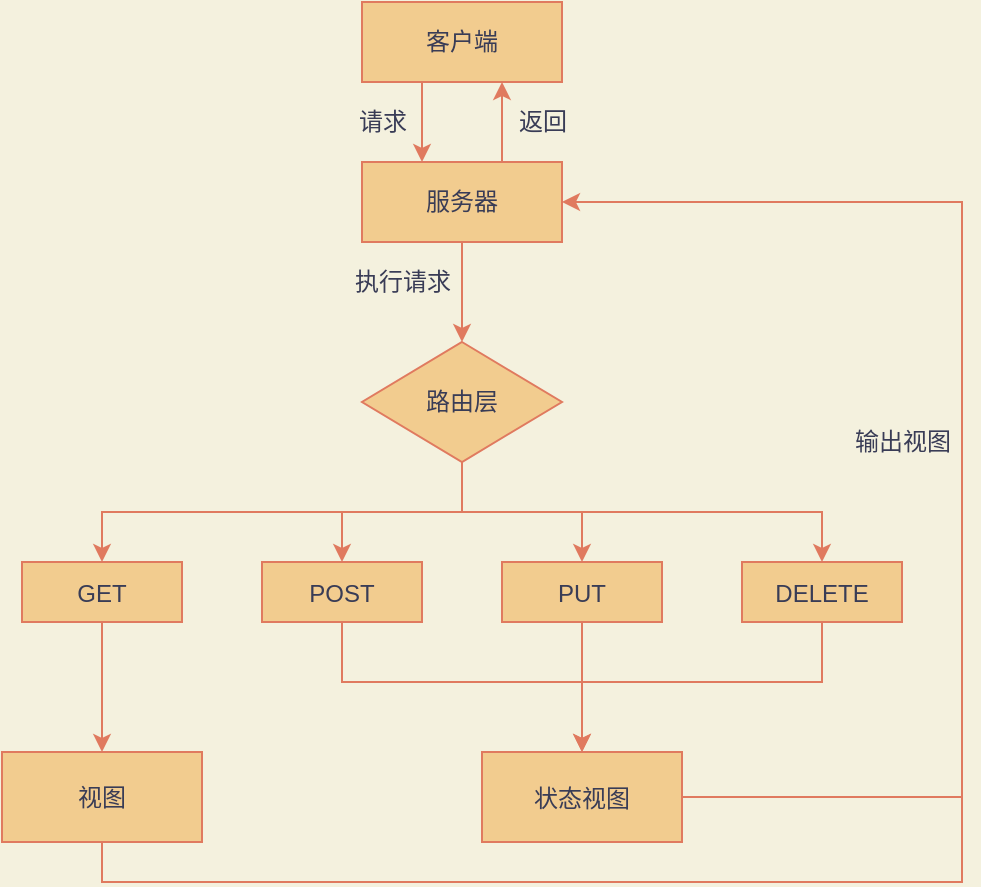 <mxfile version="15.4.0" type="device"><diagram id="WBKxr9-DJH28JtQe5nb0" name="第 1 页"><mxGraphModel dx="1024" dy="349" grid="1" gridSize="10" guides="1" tooltips="1" connect="1" arrows="1" fold="1" page="1" pageScale="1" pageWidth="827" pageHeight="1169" background="#F4F1DE" math="0" shadow="0"><root><mxCell id="0"/><mxCell id="1" parent="0"/><mxCell id="tPSjMrCKJRmiQxveINIs-3" value="" style="edgeStyle=orthogonalEdgeStyle;rounded=0;orthogonalLoop=1;jettySize=auto;html=1;labelBackgroundColor=#F4F1DE;strokeColor=#E07A5F;fontColor=#393C56;" edge="1" parent="1" source="tPSjMrCKJRmiQxveINIs-1" target="tPSjMrCKJRmiQxveINIs-2"><mxGeometry relative="1" as="geometry"><Array as="points"><mxPoint x="260" y="120"/><mxPoint x="260" y="120"/></Array></mxGeometry></mxCell><mxCell id="tPSjMrCKJRmiQxveINIs-1" value="客户端" style="rounded=0;whiteSpace=wrap;html=1;fillColor=#F2CC8F;strokeColor=#E07A5F;fontColor=#393C56;" vertex="1" parent="1"><mxGeometry x="230" y="60" width="100" height="40" as="geometry"/></mxCell><mxCell id="tPSjMrCKJRmiQxveINIs-5" value="" style="edgeStyle=orthogonalEdgeStyle;rounded=0;orthogonalLoop=1;jettySize=auto;html=1;labelBackgroundColor=#F4F1DE;strokeColor=#E07A5F;fontColor=#393C56;" edge="1" parent="1" source="tPSjMrCKJRmiQxveINIs-2" target="tPSjMrCKJRmiQxveINIs-1"><mxGeometry relative="1" as="geometry"><Array as="points"><mxPoint x="300" y="120"/><mxPoint x="300" y="120"/></Array></mxGeometry></mxCell><mxCell id="tPSjMrCKJRmiQxveINIs-8" value="" style="edgeStyle=orthogonalEdgeStyle;rounded=0;orthogonalLoop=1;jettySize=auto;html=1;labelBackgroundColor=#F4F1DE;strokeColor=#E07A5F;fontColor=#393C56;" edge="1" parent="1" source="tPSjMrCKJRmiQxveINIs-2" target="tPSjMrCKJRmiQxveINIs-7"><mxGeometry relative="1" as="geometry"/></mxCell><mxCell id="tPSjMrCKJRmiQxveINIs-2" value="服务器" style="rounded=0;whiteSpace=wrap;html=1;fillColor=#F2CC8F;strokeColor=#E07A5F;fontColor=#393C56;" vertex="1" parent="1"><mxGeometry x="230" y="140" width="100" height="40" as="geometry"/></mxCell><mxCell id="tPSjMrCKJRmiQxveINIs-4" value="请求" style="text;html=1;align=center;verticalAlign=middle;resizable=0;points=[];autosize=1;strokeColor=none;fillColor=none;fontColor=#393C56;" vertex="1" parent="1"><mxGeometry x="220" y="110" width="40" height="20" as="geometry"/></mxCell><mxCell id="tPSjMrCKJRmiQxveINIs-6" value="返回" style="text;html=1;align=center;verticalAlign=middle;resizable=0;points=[];autosize=1;strokeColor=none;fillColor=none;fontColor=#393C56;" vertex="1" parent="1"><mxGeometry x="300" y="110" width="40" height="20" as="geometry"/></mxCell><mxCell id="tPSjMrCKJRmiQxveINIs-7" value="路由层" style="rhombus;whiteSpace=wrap;html=1;rounded=0;fillColor=#F2CC8F;strokeColor=#E07A5F;fontColor=#393C56;" vertex="1" parent="1"><mxGeometry x="230" y="230" width="100" height="60" as="geometry"/></mxCell><mxCell id="tPSjMrCKJRmiQxveINIs-10" value="执行请求" style="text;html=1;align=center;verticalAlign=middle;resizable=0;points=[];autosize=1;strokeColor=none;fillColor=none;fontColor=#393C56;" vertex="1" parent="1"><mxGeometry x="220" y="190" width="60" height="20" as="geometry"/></mxCell><mxCell id="tPSjMrCKJRmiQxveINIs-21" value="" style="edgeStyle=orthogonalEdgeStyle;rounded=0;orthogonalLoop=1;jettySize=auto;html=1;labelBackgroundColor=#F4F1DE;strokeColor=#E07A5F;fontColor=#393C56;" edge="1" parent="1" source="tPSjMrCKJRmiQxveINIs-12" target="tPSjMrCKJRmiQxveINIs-20"><mxGeometry relative="1" as="geometry"/></mxCell><mxCell id="tPSjMrCKJRmiQxveINIs-12" value="GET" style="rounded=0;fillColor=#F2CC8F;strokeColor=#E07A5F;fontColor=#393C56;" vertex="1" parent="1"><mxGeometry x="60" y="340" width="80" height="30" as="geometry"/></mxCell><mxCell id="tPSjMrCKJRmiQxveINIs-13" value="" style="edgeStyle=elbowEdgeStyle;elbow=vertical;rounded=0;labelBackgroundColor=#F4F1DE;strokeColor=#E07A5F;fontColor=#393C56;" edge="1" target="tPSjMrCKJRmiQxveINIs-12" parent="1"><mxGeometry relative="1" as="geometry"><mxPoint x="280" y="290" as="sourcePoint"/></mxGeometry></mxCell><mxCell id="tPSjMrCKJRmiQxveINIs-23" value="" style="edgeStyle=orthogonalEdgeStyle;rounded=0;orthogonalLoop=1;jettySize=auto;html=1;labelBackgroundColor=#F4F1DE;strokeColor=#E07A5F;fontColor=#393C56;" edge="1" parent="1" source="tPSjMrCKJRmiQxveINIs-14" target="tPSjMrCKJRmiQxveINIs-22"><mxGeometry relative="1" as="geometry"><Array as="points"><mxPoint x="220" y="400"/><mxPoint x="340" y="400"/></Array></mxGeometry></mxCell><mxCell id="tPSjMrCKJRmiQxveINIs-14" value="POST" style="rounded=0;fillColor=#F2CC8F;strokeColor=#E07A5F;fontColor=#393C56;" vertex="1" parent="1"><mxGeometry x="180" y="340" width="80" height="30" as="geometry"/></mxCell><mxCell id="tPSjMrCKJRmiQxveINIs-15" value="" style="edgeStyle=elbowEdgeStyle;elbow=vertical;rounded=0;labelBackgroundColor=#F4F1DE;strokeColor=#E07A5F;fontColor=#393C56;" edge="1" target="tPSjMrCKJRmiQxveINIs-14" parent="1"><mxGeometry relative="1" as="geometry"><mxPoint x="280" y="290" as="sourcePoint"/></mxGeometry></mxCell><mxCell id="tPSjMrCKJRmiQxveINIs-24" value="" style="edgeStyle=orthogonalEdgeStyle;rounded=0;orthogonalLoop=1;jettySize=auto;html=1;labelBackgroundColor=#F4F1DE;strokeColor=#E07A5F;fontColor=#393C56;" edge="1" parent="1" source="tPSjMrCKJRmiQxveINIs-16" target="tPSjMrCKJRmiQxveINIs-22"><mxGeometry relative="1" as="geometry"/></mxCell><mxCell id="tPSjMrCKJRmiQxveINIs-16" value="PUT" style="rounded=0;fillColor=#F2CC8F;strokeColor=#E07A5F;fontColor=#393C56;" vertex="1" parent="1"><mxGeometry x="300" y="340" width="80" height="30" as="geometry"/></mxCell><mxCell id="tPSjMrCKJRmiQxveINIs-17" value="" style="edgeStyle=elbowEdgeStyle;elbow=vertical;rounded=0;labelBackgroundColor=#F4F1DE;strokeColor=#E07A5F;fontColor=#393C56;" edge="1" target="tPSjMrCKJRmiQxveINIs-16" parent="1"><mxGeometry relative="1" as="geometry"><mxPoint x="280" y="290" as="sourcePoint"/></mxGeometry></mxCell><mxCell id="tPSjMrCKJRmiQxveINIs-26" value="" style="edgeStyle=orthogonalEdgeStyle;rounded=0;orthogonalLoop=1;jettySize=auto;html=1;endArrow=none;endFill=0;labelBackgroundColor=#F4F1DE;strokeColor=#E07A5F;fontColor=#393C56;" edge="1" parent="1" source="tPSjMrCKJRmiQxveINIs-18"><mxGeometry relative="1" as="geometry"><mxPoint x="340" y="400" as="targetPoint"/><Array as="points"><mxPoint x="460" y="400"/><mxPoint x="450" y="400"/></Array></mxGeometry></mxCell><mxCell id="tPSjMrCKJRmiQxveINIs-18" value="DELETE" style="rounded=0;fillColor=#F2CC8F;strokeColor=#E07A5F;fontColor=#393C56;" vertex="1" parent="1"><mxGeometry x="420" y="340" width="80" height="30" as="geometry"/></mxCell><mxCell id="tPSjMrCKJRmiQxveINIs-19" value="" style="edgeStyle=elbowEdgeStyle;elbow=vertical;rounded=0;labelBackgroundColor=#F4F1DE;strokeColor=#E07A5F;fontColor=#393C56;" edge="1" target="tPSjMrCKJRmiQxveINIs-18" parent="1"><mxGeometry relative="1" as="geometry"><mxPoint x="280" y="290" as="sourcePoint"/></mxGeometry></mxCell><mxCell id="tPSjMrCKJRmiQxveINIs-31" value="" style="edgeStyle=orthogonalEdgeStyle;rounded=0;orthogonalLoop=1;jettySize=auto;html=1;endArrow=none;endFill=0;labelBackgroundColor=#F4F1DE;strokeColor=#E07A5F;fontColor=#393C56;" edge="1" parent="1" source="tPSjMrCKJRmiQxveINIs-20"><mxGeometry relative="1" as="geometry"><mxPoint x="530" y="458" as="targetPoint"/><Array as="points"><mxPoint x="100" y="500"/><mxPoint x="530" y="500"/></Array></mxGeometry></mxCell><mxCell id="tPSjMrCKJRmiQxveINIs-20" value="视图" style="whiteSpace=wrap;html=1;rounded=0;fillColor=#F2CC8F;strokeColor=#E07A5F;fontColor=#393C56;" vertex="1" parent="1"><mxGeometry x="50" y="435" width="100" height="45" as="geometry"/></mxCell><mxCell id="tPSjMrCKJRmiQxveINIs-28" value="" style="edgeStyle=orthogonalEdgeStyle;rounded=0;orthogonalLoop=1;jettySize=auto;html=1;endArrow=classic;endFill=1;entryX=1;entryY=0.5;entryDx=0;entryDy=0;labelBackgroundColor=#F4F1DE;strokeColor=#E07A5F;fontColor=#393C56;" edge="1" parent="1" source="tPSjMrCKJRmiQxveINIs-22" target="tPSjMrCKJRmiQxveINIs-2"><mxGeometry relative="1" as="geometry"><mxPoint x="600" y="230" as="targetPoint"/><Array as="points"><mxPoint x="530" y="458"/><mxPoint x="530" y="160"/></Array></mxGeometry></mxCell><mxCell id="tPSjMrCKJRmiQxveINIs-22" value="状态视图" style="rounded=0;fillColor=#F2CC8F;strokeColor=#E07A5F;fontColor=#393C56;" vertex="1" parent="1"><mxGeometry x="290" y="435" width="100" height="45" as="geometry"/></mxCell><mxCell id="tPSjMrCKJRmiQxveINIs-29" value="输出视图" style="text;html=1;align=center;verticalAlign=middle;resizable=0;points=[];autosize=1;strokeColor=none;fillColor=none;fontColor=#393C56;" vertex="1" parent="1"><mxGeometry x="470" y="270" width="60" height="20" as="geometry"/></mxCell></root></mxGraphModel></diagram></mxfile>